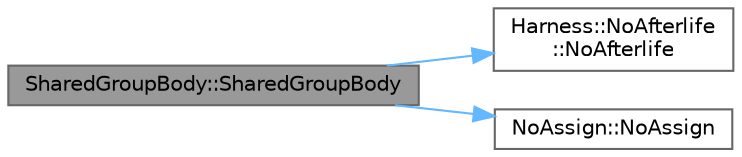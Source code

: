 digraph "SharedGroupBody::SharedGroupBody"
{
 // LATEX_PDF_SIZE
  bgcolor="transparent";
  edge [fontname=Helvetica,fontsize=10,labelfontname=Helvetica,labelfontsize=10];
  node [fontname=Helvetica,fontsize=10,shape=box,height=0.2,width=0.4];
  rankdir="LR";
  Node1 [id="Node000001",label="SharedGroupBody::SharedGroupBody",height=0.2,width=0.4,color="gray40", fillcolor="grey60", style="filled", fontcolor="black",tooltip=" "];
  Node1 -> Node2 [id="edge1_Node000001_Node000002",color="steelblue1",style="solid",tooltip=" "];
  Node2 [id="Node000002",label="Harness::NoAfterlife\l::NoAfterlife",height=0.2,width=0.4,color="grey40", fillcolor="white", style="filled",URL="$class_harness_1_1_no_afterlife.html#a798d25e3763f1e6f65f934c8c2a7020f",tooltip=" "];
  Node1 -> Node3 [id="edge2_Node000001_Node000003",color="steelblue1",style="solid",tooltip=" "];
  Node3 [id="Node000003",label="NoAssign::NoAssign",height=0.2,width=0.4,color="grey40", fillcolor="white", style="filled",URL="$class_no_assign.html#acb5f52ed820065725301a8152ccc2eb3",tooltip=" "];
}
